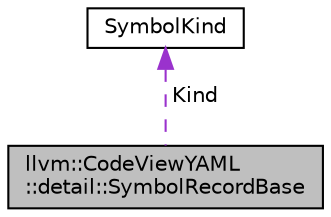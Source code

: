 digraph "llvm::CodeViewYAML::detail::SymbolRecordBase"
{
 // LATEX_PDF_SIZE
  bgcolor="transparent";
  edge [fontname="Helvetica",fontsize="10",labelfontname="Helvetica",labelfontsize="10"];
  node [fontname="Helvetica",fontsize="10",shape="box"];
  Node1 [label="llvm::CodeViewYAML\l::detail::SymbolRecordBase",height=0.2,width=0.4,color="black", fillcolor="grey75", style="filled", fontcolor="black",tooltip=" "];
  Node2 -> Node1 [dir="back",color="darkorchid3",fontsize="10",style="dashed",label=" Kind" ,fontname="Helvetica"];
  Node2 [label="SymbolKind",height=0.2,width=0.4,color="black",tooltip=" "];
}
